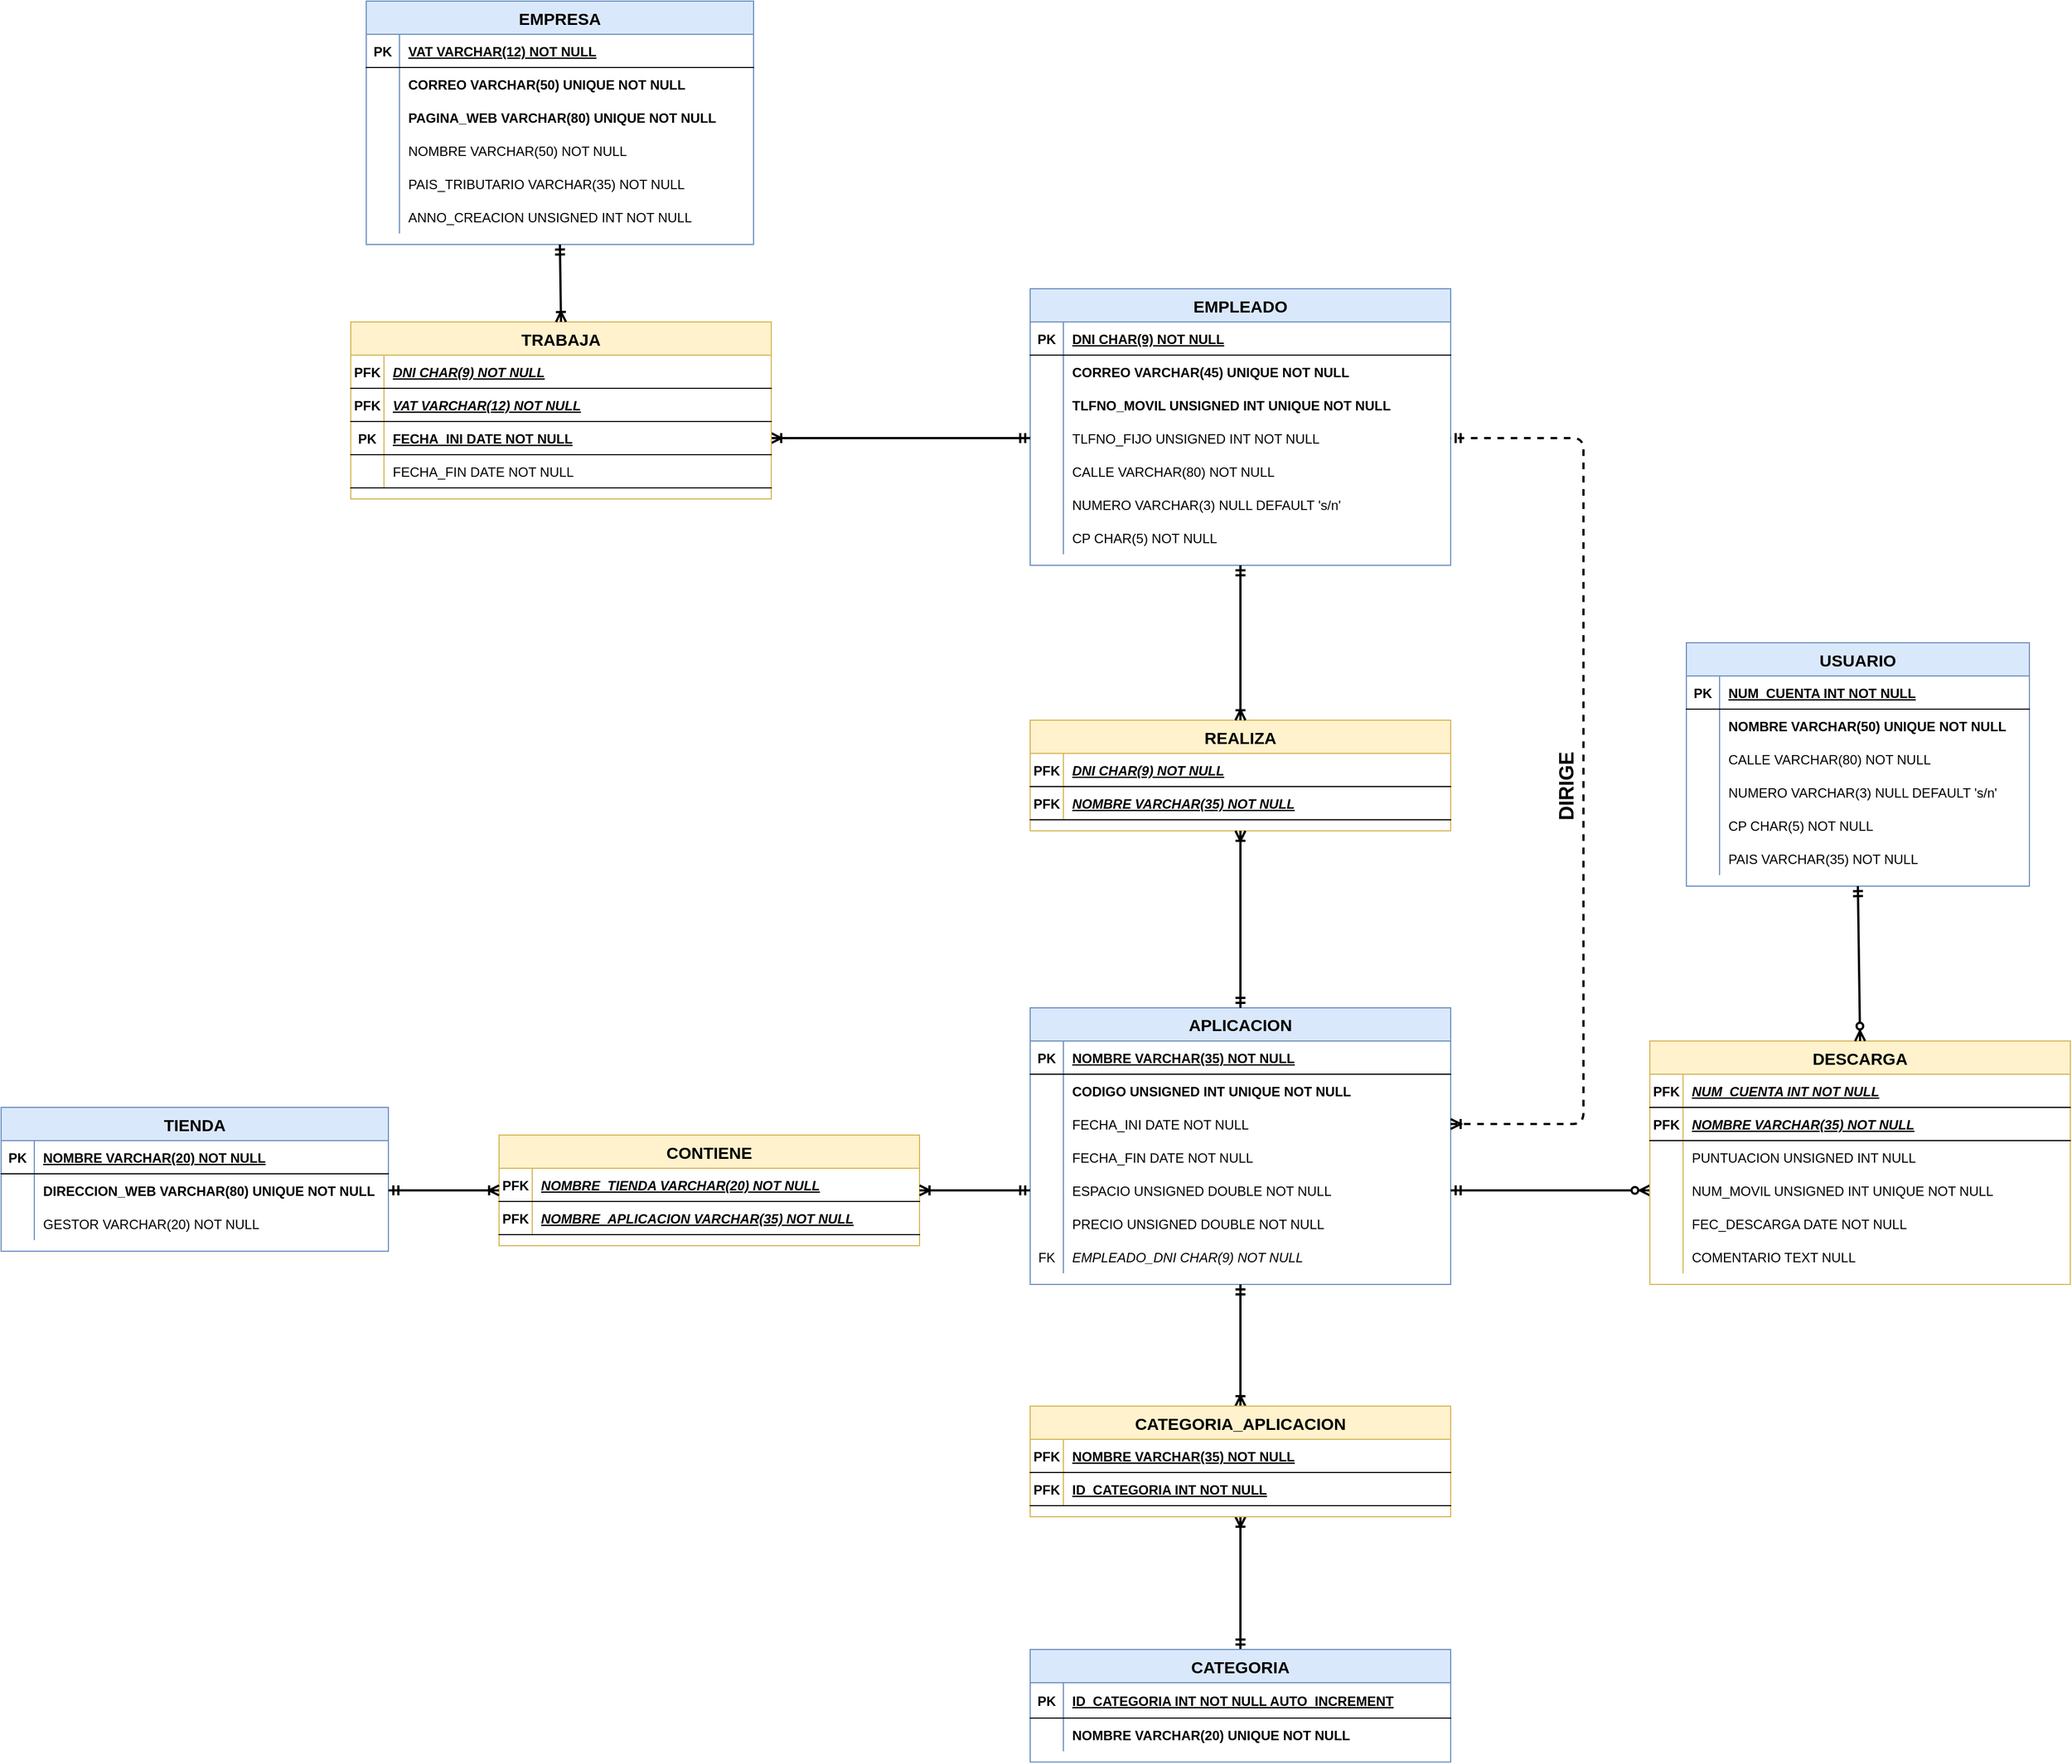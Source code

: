 <mxfile version="13.8.1" type="device"><diagram id="R2lEEEUBdFMjLlhIrx00" name="Page-1"><mxGraphModel dx="3143" dy="1507" grid="0" gridSize="10" guides="0" tooltips="1" connect="1" arrows="1" fold="1" page="0" pageScale="1" pageWidth="850" pageHeight="1100" math="0" shadow="0" extFonts="Permanent Marker^https://fonts.googleapis.com/css?family=Permanent+Marker"><root><mxCell id="0"/><mxCell id="1" parent="0"/><mxCell id="C-vyLk0tnHw3VtMMgP7b-23" value="EMPRESA" style="shape=table;startSize=30;container=1;collapsible=1;childLayout=tableLayout;fixedRows=1;rowLines=0;fontStyle=1;align=center;resizeLast=1;fillColor=#dae8fc;strokeColor=#6c8ebf;fontSize=15;" parent="1" vertex="1"><mxGeometry x="-30" y="120" width="350" height="220" as="geometry"/></mxCell><mxCell id="C-vyLk0tnHw3VtMMgP7b-24" value="" style="shape=partialRectangle;collapsible=0;dropTarget=0;pointerEvents=0;fillColor=none;points=[[0,0.5],[1,0.5]];portConstraint=eastwest;top=0;left=0;right=0;bottom=1;" parent="C-vyLk0tnHw3VtMMgP7b-23" vertex="1"><mxGeometry y="30" width="350" height="30" as="geometry"/></mxCell><mxCell id="C-vyLk0tnHw3VtMMgP7b-25" value="PK" style="shape=partialRectangle;overflow=hidden;connectable=0;fillColor=none;top=0;left=0;bottom=0;right=0;fontStyle=1;" parent="C-vyLk0tnHw3VtMMgP7b-24" vertex="1"><mxGeometry width="30" height="30" as="geometry"/></mxCell><mxCell id="C-vyLk0tnHw3VtMMgP7b-26" value="VAT VARCHAR(12) NOT NULL" style="shape=partialRectangle;overflow=hidden;connectable=0;fillColor=none;top=0;left=0;bottom=0;right=0;align=left;spacingLeft=6;fontStyle=5;" parent="C-vyLk0tnHw3VtMMgP7b-24" vertex="1"><mxGeometry x="30" width="320" height="30" as="geometry"/></mxCell><mxCell id="D6ohH30DfpEZa4gS4uIM-1" style="shape=partialRectangle;collapsible=0;dropTarget=0;pointerEvents=0;fillColor=none;points=[[0,0.5],[1,0.5]];portConstraint=eastwest;top=0;left=0;right=0;bottom=0;" parent="C-vyLk0tnHw3VtMMgP7b-23" vertex="1"><mxGeometry y="60" width="350" height="30" as="geometry"/></mxCell><mxCell id="D6ohH30DfpEZa4gS4uIM-2" style="shape=partialRectangle;overflow=hidden;connectable=0;fillColor=none;top=0;left=0;bottom=0;right=0;" parent="D6ohH30DfpEZa4gS4uIM-1" vertex="1"><mxGeometry width="30" height="30" as="geometry"/></mxCell><mxCell id="D6ohH30DfpEZa4gS4uIM-3" value="CORREO VARCHAR(50) UNIQUE NOT NULL" style="shape=partialRectangle;overflow=hidden;connectable=0;fillColor=none;top=0;left=0;bottom=0;right=0;align=left;spacingLeft=6;fontStyle=1" parent="D6ohH30DfpEZa4gS4uIM-1" vertex="1"><mxGeometry x="30" width="320" height="30" as="geometry"/></mxCell><mxCell id="D6ohH30DfpEZa4gS4uIM-4" style="shape=partialRectangle;collapsible=0;dropTarget=0;pointerEvents=0;fillColor=none;points=[[0,0.5],[1,0.5]];portConstraint=eastwest;top=0;left=0;right=0;bottom=0;" parent="C-vyLk0tnHw3VtMMgP7b-23" vertex="1"><mxGeometry y="90" width="350" height="30" as="geometry"/></mxCell><mxCell id="D6ohH30DfpEZa4gS4uIM-5" style="shape=partialRectangle;overflow=hidden;connectable=0;fillColor=none;top=0;left=0;bottom=0;right=0;" parent="D6ohH30DfpEZa4gS4uIM-4" vertex="1"><mxGeometry width="30" height="30" as="geometry"/></mxCell><mxCell id="D6ohH30DfpEZa4gS4uIM-6" value="PAGINA_WEB VARCHAR(80) UNIQUE NOT NULL" style="shape=partialRectangle;overflow=hidden;connectable=0;fillColor=none;top=0;left=0;bottom=0;right=0;align=left;spacingLeft=6;fontStyle=1" parent="D6ohH30DfpEZa4gS4uIM-4" vertex="1"><mxGeometry x="30" width="320" height="30" as="geometry"/></mxCell><mxCell id="C3jY7ktqREIgLlzPZtqz-2" style="shape=partialRectangle;collapsible=0;dropTarget=0;pointerEvents=0;fillColor=none;points=[[0,0.5],[1,0.5]];portConstraint=eastwest;top=0;left=0;right=0;bottom=0;" vertex="1" parent="C-vyLk0tnHw3VtMMgP7b-23"><mxGeometry y="120" width="350" height="30" as="geometry"/></mxCell><mxCell id="C3jY7ktqREIgLlzPZtqz-3" style="shape=partialRectangle;overflow=hidden;connectable=0;fillColor=none;top=0;left=0;bottom=0;right=0;" vertex="1" parent="C3jY7ktqREIgLlzPZtqz-2"><mxGeometry width="30" height="30" as="geometry"/></mxCell><mxCell id="C3jY7ktqREIgLlzPZtqz-4" value="NOMBRE VARCHAR(50) NOT NULL" style="shape=partialRectangle;overflow=hidden;connectable=0;fillColor=none;top=0;left=0;bottom=0;right=0;align=left;spacingLeft=6;fontStyle=0" vertex="1" parent="C3jY7ktqREIgLlzPZtqz-2"><mxGeometry x="30" width="320" height="30" as="geometry"/></mxCell><mxCell id="D6ohH30DfpEZa4gS4uIM-10" style="shape=partialRectangle;collapsible=0;dropTarget=0;pointerEvents=0;fillColor=none;points=[[0,0.5],[1,0.5]];portConstraint=eastwest;top=0;left=0;right=0;bottom=0;" parent="C-vyLk0tnHw3VtMMgP7b-23" vertex="1"><mxGeometry y="150" width="350" height="30" as="geometry"/></mxCell><mxCell id="D6ohH30DfpEZa4gS4uIM-11" style="shape=partialRectangle;overflow=hidden;connectable=0;fillColor=none;top=0;left=0;bottom=0;right=0;" parent="D6ohH30DfpEZa4gS4uIM-10" vertex="1"><mxGeometry width="30" height="30" as="geometry"/></mxCell><mxCell id="D6ohH30DfpEZa4gS4uIM-12" value="PAIS_TRIBUTARIO VARCHAR(35) NOT NULL" style="shape=partialRectangle;overflow=hidden;connectable=0;fillColor=none;top=0;left=0;bottom=0;right=0;align=left;spacingLeft=6;fontStyle=0" parent="D6ohH30DfpEZa4gS4uIM-10" vertex="1"><mxGeometry x="30" width="320" height="30" as="geometry"/></mxCell><mxCell id="D6ohH30DfpEZa4gS4uIM-13" style="shape=partialRectangle;collapsible=0;dropTarget=0;pointerEvents=0;fillColor=none;points=[[0,0.5],[1,0.5]];portConstraint=eastwest;top=0;left=0;right=0;bottom=0;" parent="C-vyLk0tnHw3VtMMgP7b-23" vertex="1"><mxGeometry y="180" width="350" height="30" as="geometry"/></mxCell><mxCell id="D6ohH30DfpEZa4gS4uIM-14" style="shape=partialRectangle;overflow=hidden;connectable=0;fillColor=none;top=0;left=0;bottom=0;right=0;" parent="D6ohH30DfpEZa4gS4uIM-13" vertex="1"><mxGeometry width="30" height="30" as="geometry"/></mxCell><mxCell id="D6ohH30DfpEZa4gS4uIM-15" value="ANNO_CREACION UNSIGNED INT NOT NULL" style="shape=partialRectangle;overflow=hidden;connectable=0;fillColor=none;top=0;left=0;bottom=0;right=0;align=left;spacingLeft=6;fontStyle=0" parent="D6ohH30DfpEZa4gS4uIM-13" vertex="1"><mxGeometry x="30" width="320" height="30" as="geometry"/></mxCell><mxCell id="D6ohH30DfpEZa4gS4uIM-22" value="EMPLEADO" style="shape=table;startSize=30;container=1;collapsible=1;childLayout=tableLayout;fixedRows=1;rowLines=0;fontStyle=1;align=center;resizeLast=1;fillColor=#dae8fc;strokeColor=#6c8ebf;fontSize=15;" parent="1" vertex="1"><mxGeometry x="570" y="380" width="380" height="250" as="geometry"/></mxCell><mxCell id="D6ohH30DfpEZa4gS4uIM-23" value="" style="shape=partialRectangle;collapsible=0;dropTarget=0;pointerEvents=0;fillColor=none;points=[[0,0.5],[1,0.5]];portConstraint=eastwest;top=0;left=0;right=0;bottom=1;" parent="D6ohH30DfpEZa4gS4uIM-22" vertex="1"><mxGeometry y="30" width="380" height="30" as="geometry"/></mxCell><mxCell id="D6ohH30DfpEZa4gS4uIM-24" value="PK" style="shape=partialRectangle;overflow=hidden;connectable=0;fillColor=none;top=0;left=0;bottom=0;right=0;fontStyle=1;" parent="D6ohH30DfpEZa4gS4uIM-23" vertex="1"><mxGeometry width="30" height="30" as="geometry"/></mxCell><mxCell id="D6ohH30DfpEZa4gS4uIM-25" value="DNI CHAR(9) NOT NULL" style="shape=partialRectangle;overflow=hidden;connectable=0;fillColor=none;top=0;left=0;bottom=0;right=0;align=left;spacingLeft=6;fontStyle=5;" parent="D6ohH30DfpEZa4gS4uIM-23" vertex="1"><mxGeometry x="30" width="350" height="30" as="geometry"/></mxCell><mxCell id="D6ohH30DfpEZa4gS4uIM-29" value="" style="shape=partialRectangle;collapsible=0;dropTarget=0;pointerEvents=0;fillColor=none;points=[[0,0.5],[1,0.5]];portConstraint=eastwest;top=0;left=0;right=0;bottom=0;" parent="D6ohH30DfpEZa4gS4uIM-22" vertex="1"><mxGeometry y="60" width="380" height="30" as="geometry"/></mxCell><mxCell id="D6ohH30DfpEZa4gS4uIM-30" value="" style="shape=partialRectangle;overflow=hidden;connectable=0;fillColor=none;top=0;left=0;bottom=0;right=0;" parent="D6ohH30DfpEZa4gS4uIM-29" vertex="1"><mxGeometry width="30" height="30" as="geometry"/></mxCell><mxCell id="D6ohH30DfpEZa4gS4uIM-31" value="CORREO VARCHAR(45) UNIQUE NOT NULL" style="shape=partialRectangle;overflow=hidden;connectable=0;fillColor=none;top=0;left=0;bottom=0;right=0;align=left;spacingLeft=6;fontStyle=1" parent="D6ohH30DfpEZa4gS4uIM-29" vertex="1"><mxGeometry x="30" width="350" height="30" as="geometry"/></mxCell><mxCell id="D6ohH30DfpEZa4gS4uIM-51" style="shape=partialRectangle;collapsible=0;dropTarget=0;pointerEvents=0;fillColor=none;points=[[0,0.5],[1,0.5]];portConstraint=eastwest;top=0;left=0;right=0;bottom=0;" parent="D6ohH30DfpEZa4gS4uIM-22" vertex="1"><mxGeometry y="90" width="380" height="30" as="geometry"/></mxCell><mxCell id="D6ohH30DfpEZa4gS4uIM-52" style="shape=partialRectangle;overflow=hidden;connectable=0;fillColor=none;top=0;left=0;bottom=0;right=0;" parent="D6ohH30DfpEZa4gS4uIM-51" vertex="1"><mxGeometry width="30" height="30" as="geometry"/></mxCell><mxCell id="D6ohH30DfpEZa4gS4uIM-53" value="TLFNO_MOVIL UNSIGNED INT UNIQUE NOT NULL" style="shape=partialRectangle;overflow=hidden;connectable=0;fillColor=none;top=0;left=0;bottom=0;right=0;align=left;spacingLeft=6;fontStyle=1" parent="D6ohH30DfpEZa4gS4uIM-51" vertex="1"><mxGeometry x="30" width="350" height="30" as="geometry"/></mxCell><mxCell id="D6ohH30DfpEZa4gS4uIM-48" style="shape=partialRectangle;collapsible=0;dropTarget=0;pointerEvents=0;fillColor=none;points=[[0,0.5],[1,0.5]];portConstraint=eastwest;top=0;left=0;right=0;bottom=0;" parent="D6ohH30DfpEZa4gS4uIM-22" vertex="1"><mxGeometry y="120" width="380" height="30" as="geometry"/></mxCell><mxCell id="D6ohH30DfpEZa4gS4uIM-49" style="shape=partialRectangle;overflow=hidden;connectable=0;fillColor=none;top=0;left=0;bottom=0;right=0;" parent="D6ohH30DfpEZa4gS4uIM-48" vertex="1"><mxGeometry width="30" height="30" as="geometry"/></mxCell><mxCell id="D6ohH30DfpEZa4gS4uIM-50" value="TLFNO_FIJO UNSIGNED INT NOT NULL" style="shape=partialRectangle;overflow=hidden;connectable=0;fillColor=none;top=0;left=0;bottom=0;right=0;align=left;spacingLeft=6;fontStyle=0" parent="D6ohH30DfpEZa4gS4uIM-48" vertex="1"><mxGeometry x="30" width="350" height="30" as="geometry"/></mxCell><mxCell id="D6ohH30DfpEZa4gS4uIM-26" value="" style="shape=partialRectangle;collapsible=0;dropTarget=0;pointerEvents=0;fillColor=none;points=[[0,0.5],[1,0.5]];portConstraint=eastwest;top=0;left=0;right=0;bottom=0;" parent="D6ohH30DfpEZa4gS4uIM-22" vertex="1"><mxGeometry y="150" width="380" height="30" as="geometry"/></mxCell><mxCell id="D6ohH30DfpEZa4gS4uIM-27" value="" style="shape=partialRectangle;overflow=hidden;connectable=0;fillColor=none;top=0;left=0;bottom=0;right=0;" parent="D6ohH30DfpEZa4gS4uIM-26" vertex="1"><mxGeometry width="30" height="30" as="geometry"/></mxCell><mxCell id="D6ohH30DfpEZa4gS4uIM-28" value="CALLE VARCHAR(80) NOT NULL" style="shape=partialRectangle;overflow=hidden;connectable=0;fillColor=none;top=0;left=0;bottom=0;right=0;align=left;spacingLeft=6;" parent="D6ohH30DfpEZa4gS4uIM-26" vertex="1"><mxGeometry x="30" width="350" height="30" as="geometry"/></mxCell><mxCell id="D6ohH30DfpEZa4gS4uIM-54" style="shape=partialRectangle;collapsible=0;dropTarget=0;pointerEvents=0;fillColor=none;points=[[0,0.5],[1,0.5]];portConstraint=eastwest;top=0;left=0;right=0;bottom=0;" parent="D6ohH30DfpEZa4gS4uIM-22" vertex="1"><mxGeometry y="180" width="380" height="30" as="geometry"/></mxCell><mxCell id="D6ohH30DfpEZa4gS4uIM-55" style="shape=partialRectangle;overflow=hidden;connectable=0;fillColor=none;top=0;left=0;bottom=0;right=0;" parent="D6ohH30DfpEZa4gS4uIM-54" vertex="1"><mxGeometry width="30" height="30" as="geometry"/></mxCell><mxCell id="D6ohH30DfpEZa4gS4uIM-56" value="NUMERO VARCHAR(3) NULL DEFAULT 's/n'" style="shape=partialRectangle;overflow=hidden;connectable=0;fillColor=none;top=0;left=0;bottom=0;right=0;align=left;spacingLeft=6;" parent="D6ohH30DfpEZa4gS4uIM-54" vertex="1"><mxGeometry x="30" width="350" height="30" as="geometry"/></mxCell><mxCell id="D6ohH30DfpEZa4gS4uIM-57" style="shape=partialRectangle;collapsible=0;dropTarget=0;pointerEvents=0;fillColor=none;points=[[0,0.5],[1,0.5]];portConstraint=eastwest;top=0;left=0;right=0;bottom=0;" parent="D6ohH30DfpEZa4gS4uIM-22" vertex="1"><mxGeometry y="210" width="380" height="30" as="geometry"/></mxCell><mxCell id="D6ohH30DfpEZa4gS4uIM-58" style="shape=partialRectangle;overflow=hidden;connectable=0;fillColor=none;top=0;left=0;bottom=0;right=0;" parent="D6ohH30DfpEZa4gS4uIM-57" vertex="1"><mxGeometry width="30" height="30" as="geometry"/></mxCell><mxCell id="D6ohH30DfpEZa4gS4uIM-59" value="CP CHAR(5) NOT NULL" style="shape=partialRectangle;overflow=hidden;connectable=0;fillColor=none;top=0;left=0;bottom=0;right=0;align=left;spacingLeft=6;" parent="D6ohH30DfpEZa4gS4uIM-57" vertex="1"><mxGeometry x="30" width="350" height="30" as="geometry"/></mxCell><mxCell id="D6ohH30DfpEZa4gS4uIM-160" value="REALIZA" style="shape=table;startSize=30;container=1;collapsible=1;childLayout=tableLayout;fixedRows=1;rowLines=0;fontStyle=1;align=center;resizeLast=1;fillColor=#fff2cc;strokeColor=#d6b656;fontSize=15;" parent="1" vertex="1"><mxGeometry x="570" y="770" width="380" height="100" as="geometry"/></mxCell><mxCell id="D6ohH30DfpEZa4gS4uIM-161" value="" style="shape=partialRectangle;collapsible=0;dropTarget=0;pointerEvents=0;fillColor=none;points=[[0,0.5],[1,0.5]];portConstraint=eastwest;top=0;left=0;right=0;bottom=1;" parent="D6ohH30DfpEZa4gS4uIM-160" vertex="1"><mxGeometry y="30" width="380" height="30" as="geometry"/></mxCell><mxCell id="D6ohH30DfpEZa4gS4uIM-162" value="PFK" style="shape=partialRectangle;overflow=hidden;connectable=0;fillColor=none;top=0;left=0;bottom=0;right=0;fontStyle=1;" parent="D6ohH30DfpEZa4gS4uIM-161" vertex="1"><mxGeometry width="30" height="30" as="geometry"/></mxCell><mxCell id="D6ohH30DfpEZa4gS4uIM-163" value="DNI CHAR(9) NOT NULL" style="shape=partialRectangle;overflow=hidden;connectable=0;fillColor=none;top=0;left=0;bottom=0;right=0;align=left;spacingLeft=6;fontStyle=7;" parent="D6ohH30DfpEZa4gS4uIM-161" vertex="1"><mxGeometry x="30" width="350" height="30" as="geometry"/></mxCell><mxCell id="D6ohH30DfpEZa4gS4uIM-164" style="shape=partialRectangle;collapsible=0;dropTarget=0;pointerEvents=0;fillColor=none;points=[[0,0.5],[1,0.5]];portConstraint=eastwest;top=0;left=0;right=0;bottom=1;" parent="D6ohH30DfpEZa4gS4uIM-160" vertex="1"><mxGeometry y="60" width="380" height="30" as="geometry"/></mxCell><mxCell id="D6ohH30DfpEZa4gS4uIM-165" value="PFK" style="shape=partialRectangle;overflow=hidden;connectable=0;fillColor=none;top=0;left=0;bottom=0;right=0;fontStyle=1;" parent="D6ohH30DfpEZa4gS4uIM-164" vertex="1"><mxGeometry width="30" height="30" as="geometry"/></mxCell><mxCell id="D6ohH30DfpEZa4gS4uIM-166" value="NOMBRE VARCHAR(35) NOT NULL" style="shape=partialRectangle;overflow=hidden;connectable=0;fillColor=none;top=0;left=0;bottom=0;right=0;align=left;spacingLeft=6;fontStyle=7;" parent="D6ohH30DfpEZa4gS4uIM-164" vertex="1"><mxGeometry x="30" width="350" height="30" as="geometry"/></mxCell><mxCell id="D6ohH30DfpEZa4gS4uIM-86" value="APLICACION&#xA;" style="shape=table;startSize=30;container=1;collapsible=1;childLayout=tableLayout;fixedRows=1;rowLines=0;fontStyle=1;align=center;resizeLast=1;fillColor=#dae8fc;strokeColor=#6c8ebf;fontSize=15;verticalAlign=top;" parent="1" vertex="1"><mxGeometry x="570" y="1030" width="380" height="250" as="geometry"/></mxCell><mxCell id="D6ohH30DfpEZa4gS4uIM-87" value="" style="shape=partialRectangle;collapsible=0;dropTarget=0;pointerEvents=0;fillColor=none;points=[[0,0.5],[1,0.5]];portConstraint=eastwest;top=0;left=0;right=0;bottom=1;" parent="D6ohH30DfpEZa4gS4uIM-86" vertex="1"><mxGeometry y="30" width="380" height="30" as="geometry"/></mxCell><mxCell id="D6ohH30DfpEZa4gS4uIM-88" value="PK" style="shape=partialRectangle;overflow=hidden;connectable=0;fillColor=none;top=0;left=0;bottom=0;right=0;fontStyle=1;" parent="D6ohH30DfpEZa4gS4uIM-87" vertex="1"><mxGeometry width="30" height="30" as="geometry"/></mxCell><mxCell id="D6ohH30DfpEZa4gS4uIM-89" value="NOMBRE VARCHAR(35) NOT NULL" style="shape=partialRectangle;overflow=hidden;connectable=0;fillColor=none;top=0;left=0;bottom=0;right=0;align=left;spacingLeft=6;fontStyle=5;" parent="D6ohH30DfpEZa4gS4uIM-87" vertex="1"><mxGeometry x="30" width="350" height="30" as="geometry"/></mxCell><mxCell id="D6ohH30DfpEZa4gS4uIM-90" value="" style="shape=partialRectangle;collapsible=0;dropTarget=0;pointerEvents=0;fillColor=none;points=[[0,0.5],[1,0.5]];portConstraint=eastwest;top=0;left=0;right=0;bottom=0;" parent="D6ohH30DfpEZa4gS4uIM-86" vertex="1"><mxGeometry y="60" width="380" height="30" as="geometry"/></mxCell><mxCell id="D6ohH30DfpEZa4gS4uIM-91" value="" style="shape=partialRectangle;overflow=hidden;connectable=0;fillColor=none;top=0;left=0;bottom=0;right=0;" parent="D6ohH30DfpEZa4gS4uIM-90" vertex="1"><mxGeometry width="30" height="30" as="geometry"/></mxCell><mxCell id="D6ohH30DfpEZa4gS4uIM-92" value="CODIGO UNSIGNED INT UNIQUE NOT NULL" style="shape=partialRectangle;overflow=hidden;connectable=0;fillColor=none;top=0;left=0;bottom=0;right=0;align=left;spacingLeft=6;fontStyle=1" parent="D6ohH30DfpEZa4gS4uIM-90" vertex="1"><mxGeometry x="30" width="350" height="30" as="geometry"/></mxCell><mxCell id="D6ohH30DfpEZa4gS4uIM-96" style="shape=partialRectangle;collapsible=0;dropTarget=0;pointerEvents=0;fillColor=none;points=[[0,0.5],[1,0.5]];portConstraint=eastwest;top=0;left=0;right=0;bottom=0;" parent="D6ohH30DfpEZa4gS4uIM-86" vertex="1"><mxGeometry y="90" width="380" height="30" as="geometry"/></mxCell><mxCell id="D6ohH30DfpEZa4gS4uIM-97" style="shape=partialRectangle;overflow=hidden;connectable=0;fillColor=none;top=0;left=0;bottom=0;right=0;" parent="D6ohH30DfpEZa4gS4uIM-96" vertex="1"><mxGeometry width="30" height="30" as="geometry"/></mxCell><mxCell id="D6ohH30DfpEZa4gS4uIM-98" value="FECHA_INI DATE NOT NULL" style="shape=partialRectangle;overflow=hidden;connectable=0;fillColor=none;top=0;left=0;bottom=0;right=0;align=left;spacingLeft=6;fontStyle=0" parent="D6ohH30DfpEZa4gS4uIM-96" vertex="1"><mxGeometry x="30" width="350" height="30" as="geometry"/></mxCell><mxCell id="D6ohH30DfpEZa4gS4uIM-99" value="" style="shape=partialRectangle;collapsible=0;dropTarget=0;pointerEvents=0;fillColor=none;points=[[0,0.5],[1,0.5]];portConstraint=eastwest;top=0;left=0;right=0;bottom=0;" parent="D6ohH30DfpEZa4gS4uIM-86" vertex="1"><mxGeometry y="120" width="380" height="30" as="geometry"/></mxCell><mxCell id="D6ohH30DfpEZa4gS4uIM-100" value="" style="shape=partialRectangle;overflow=hidden;connectable=0;fillColor=none;top=0;left=0;bottom=0;right=0;" parent="D6ohH30DfpEZa4gS4uIM-99" vertex="1"><mxGeometry width="30" height="30" as="geometry"/></mxCell><mxCell id="D6ohH30DfpEZa4gS4uIM-101" value="FECHA_FIN DATE NOT NULL" style="shape=partialRectangle;overflow=hidden;connectable=0;fillColor=none;top=0;left=0;bottom=0;right=0;align=left;spacingLeft=6;" parent="D6ohH30DfpEZa4gS4uIM-99" vertex="1"><mxGeometry x="30" width="350" height="30" as="geometry"/></mxCell><mxCell id="D6ohH30DfpEZa4gS4uIM-102" style="shape=partialRectangle;collapsible=0;dropTarget=0;pointerEvents=0;fillColor=none;points=[[0,0.5],[1,0.5]];portConstraint=eastwest;top=0;left=0;right=0;bottom=0;" parent="D6ohH30DfpEZa4gS4uIM-86" vertex="1"><mxGeometry y="150" width="380" height="30" as="geometry"/></mxCell><mxCell id="D6ohH30DfpEZa4gS4uIM-103" style="shape=partialRectangle;overflow=hidden;connectable=0;fillColor=none;top=0;left=0;bottom=0;right=0;" parent="D6ohH30DfpEZa4gS4uIM-102" vertex="1"><mxGeometry width="30" height="30" as="geometry"/></mxCell><mxCell id="D6ohH30DfpEZa4gS4uIM-104" value="ESPACIO UNSIGNED DOUBLE NOT NULL" style="shape=partialRectangle;overflow=hidden;connectable=0;fillColor=none;top=0;left=0;bottom=0;right=0;align=left;spacingLeft=6;" parent="D6ohH30DfpEZa4gS4uIM-102" vertex="1"><mxGeometry x="30" width="350" height="30" as="geometry"/></mxCell><mxCell id="D6ohH30DfpEZa4gS4uIM-105" style="shape=partialRectangle;collapsible=0;dropTarget=0;pointerEvents=0;fillColor=none;points=[[0,0.5],[1,0.5]];portConstraint=eastwest;top=0;left=0;right=0;bottom=0;" parent="D6ohH30DfpEZa4gS4uIM-86" vertex="1"><mxGeometry y="180" width="380" height="30" as="geometry"/></mxCell><mxCell id="D6ohH30DfpEZa4gS4uIM-106" style="shape=partialRectangle;overflow=hidden;connectable=0;fillColor=none;top=0;left=0;bottom=0;right=0;" parent="D6ohH30DfpEZa4gS4uIM-105" vertex="1"><mxGeometry width="30" height="30" as="geometry"/></mxCell><mxCell id="D6ohH30DfpEZa4gS4uIM-107" value="PRECIO UNSIGNED DOUBLE NOT NULL" style="shape=partialRectangle;overflow=hidden;connectable=0;fillColor=none;top=0;left=0;bottom=0;right=0;align=left;spacingLeft=6;" parent="D6ohH30DfpEZa4gS4uIM-105" vertex="1"><mxGeometry x="30" width="350" height="30" as="geometry"/></mxCell><mxCell id="D6ohH30DfpEZa4gS4uIM-173" style="shape=partialRectangle;collapsible=0;dropTarget=0;pointerEvents=0;fillColor=none;points=[[0,0.5],[1,0.5]];portConstraint=eastwest;top=0;left=0;right=0;bottom=0;" parent="D6ohH30DfpEZa4gS4uIM-86" vertex="1"><mxGeometry y="210" width="380" height="30" as="geometry"/></mxCell><mxCell id="D6ohH30DfpEZa4gS4uIM-174" value="FK" style="shape=partialRectangle;overflow=hidden;connectable=0;fillColor=none;top=0;left=0;bottom=0;right=0;" parent="D6ohH30DfpEZa4gS4uIM-173" vertex="1"><mxGeometry width="30" height="30" as="geometry"/></mxCell><mxCell id="D6ohH30DfpEZa4gS4uIM-175" value="EMPLEADO_DNI CHAR(9) NOT NULL" style="shape=partialRectangle;overflow=hidden;connectable=0;fillColor=none;top=0;left=0;bottom=0;right=0;align=left;spacingLeft=6;fontStyle=2" parent="D6ohH30DfpEZa4gS4uIM-173" vertex="1"><mxGeometry x="30" width="350" height="30" as="geometry"/></mxCell><mxCell id="D6ohH30DfpEZa4gS4uIM-67" value="TIENDA" style="shape=table;startSize=30;container=1;collapsible=1;childLayout=tableLayout;fixedRows=1;rowLines=0;fontStyle=1;align=center;resizeLast=1;fillColor=#dae8fc;strokeColor=#6c8ebf;fontSize=15;" parent="1" vertex="1"><mxGeometry x="-360" y="1120" width="350" height="130" as="geometry"/></mxCell><mxCell id="D6ohH30DfpEZa4gS4uIM-68" value="" style="shape=partialRectangle;collapsible=0;dropTarget=0;pointerEvents=0;fillColor=none;points=[[0,0.5],[1,0.5]];portConstraint=eastwest;top=0;left=0;right=0;bottom=1;" parent="D6ohH30DfpEZa4gS4uIM-67" vertex="1"><mxGeometry y="30" width="350" height="30" as="geometry"/></mxCell><mxCell id="D6ohH30DfpEZa4gS4uIM-69" value="PK" style="shape=partialRectangle;overflow=hidden;connectable=0;fillColor=none;top=0;left=0;bottom=0;right=0;fontStyle=1;" parent="D6ohH30DfpEZa4gS4uIM-68" vertex="1"><mxGeometry width="30" height="30" as="geometry"/></mxCell><mxCell id="D6ohH30DfpEZa4gS4uIM-70" value="NOMBRE VARCHAR(20) NOT NULL" style="shape=partialRectangle;overflow=hidden;connectable=0;fillColor=none;top=0;left=0;bottom=0;right=0;align=left;spacingLeft=6;fontStyle=5;" parent="D6ohH30DfpEZa4gS4uIM-68" vertex="1"><mxGeometry x="30" width="320" height="30" as="geometry"/></mxCell><mxCell id="D6ohH30DfpEZa4gS4uIM-71" value="" style="shape=partialRectangle;collapsible=0;dropTarget=0;pointerEvents=0;fillColor=none;points=[[0,0.5],[1,0.5]];portConstraint=eastwest;top=0;left=0;right=0;bottom=0;" parent="D6ohH30DfpEZa4gS4uIM-67" vertex="1"><mxGeometry y="60" width="350" height="30" as="geometry"/></mxCell><mxCell id="D6ohH30DfpEZa4gS4uIM-72" value="" style="shape=partialRectangle;overflow=hidden;connectable=0;fillColor=none;top=0;left=0;bottom=0;right=0;" parent="D6ohH30DfpEZa4gS4uIM-71" vertex="1"><mxGeometry width="30" height="30" as="geometry"/></mxCell><mxCell id="D6ohH30DfpEZa4gS4uIM-73" value="DIRECCION_WEB VARCHAR(80) UNIQUE NOT NULL" style="shape=partialRectangle;overflow=hidden;connectable=0;fillColor=none;top=0;left=0;bottom=0;right=0;align=left;spacingLeft=6;fontStyle=1" parent="D6ohH30DfpEZa4gS4uIM-71" vertex="1"><mxGeometry x="30" width="320" height="30" as="geometry"/></mxCell><mxCell id="D6ohH30DfpEZa4gS4uIM-80" style="shape=partialRectangle;collapsible=0;dropTarget=0;pointerEvents=0;fillColor=none;points=[[0,0.5],[1,0.5]];portConstraint=eastwest;top=0;left=0;right=0;bottom=0;" parent="D6ohH30DfpEZa4gS4uIM-67" vertex="1"><mxGeometry y="90" width="350" height="30" as="geometry"/></mxCell><mxCell id="D6ohH30DfpEZa4gS4uIM-81" style="shape=partialRectangle;overflow=hidden;connectable=0;fillColor=none;top=0;left=0;bottom=0;right=0;" parent="D6ohH30DfpEZa4gS4uIM-80" vertex="1"><mxGeometry width="30" height="30" as="geometry"/></mxCell><mxCell id="D6ohH30DfpEZa4gS4uIM-82" value="GESTOR VARCHAR(20) NOT NULL" style="shape=partialRectangle;overflow=hidden;connectable=0;fillColor=none;top=0;left=0;bottom=0;right=0;align=left;spacingLeft=6;fontStyle=0" parent="D6ohH30DfpEZa4gS4uIM-80" vertex="1"><mxGeometry x="30" width="320" height="30" as="geometry"/></mxCell><mxCell id="D6ohH30DfpEZa4gS4uIM-211" value="CONTIENE" style="shape=table;startSize=30;container=1;collapsible=1;childLayout=tableLayout;fixedRows=1;rowLines=0;fontStyle=1;align=center;resizeLast=1;fillColor=#fff2cc;strokeColor=#d6b656;fontSize=15;" parent="1" vertex="1"><mxGeometry x="90" y="1145" width="380" height="100" as="geometry"/></mxCell><mxCell id="D6ohH30DfpEZa4gS4uIM-212" value="" style="shape=partialRectangle;collapsible=0;dropTarget=0;pointerEvents=0;fillColor=none;points=[[0,0.5],[1,0.5]];portConstraint=eastwest;top=0;left=0;right=0;bottom=1;" parent="D6ohH30DfpEZa4gS4uIM-211" vertex="1"><mxGeometry y="30" width="380" height="30" as="geometry"/></mxCell><mxCell id="D6ohH30DfpEZa4gS4uIM-213" value="PFK" style="shape=partialRectangle;overflow=hidden;connectable=0;fillColor=none;top=0;left=0;bottom=0;right=0;fontStyle=1;" parent="D6ohH30DfpEZa4gS4uIM-212" vertex="1"><mxGeometry width="30" height="30" as="geometry"/></mxCell><mxCell id="D6ohH30DfpEZa4gS4uIM-214" value="NOMBRE_TIENDA VARCHAR(20) NOT NULL" style="shape=partialRectangle;overflow=hidden;connectable=0;fillColor=none;top=0;left=0;bottom=0;right=0;align=left;spacingLeft=6;fontStyle=7;" parent="D6ohH30DfpEZa4gS4uIM-212" vertex="1"><mxGeometry x="30" width="350" height="30" as="geometry"/></mxCell><mxCell id="D6ohH30DfpEZa4gS4uIM-215" style="shape=partialRectangle;collapsible=0;dropTarget=0;pointerEvents=0;fillColor=none;points=[[0,0.5],[1,0.5]];portConstraint=eastwest;top=0;left=0;right=0;bottom=1;" parent="D6ohH30DfpEZa4gS4uIM-211" vertex="1"><mxGeometry y="60" width="380" height="30" as="geometry"/></mxCell><mxCell id="D6ohH30DfpEZa4gS4uIM-216" value="PFK" style="shape=partialRectangle;overflow=hidden;connectable=0;fillColor=none;top=0;left=0;bottom=0;right=0;fontStyle=1;" parent="D6ohH30DfpEZa4gS4uIM-215" vertex="1"><mxGeometry width="30" height="30" as="geometry"/></mxCell><mxCell id="D6ohH30DfpEZa4gS4uIM-217" value="NOMBRE_APLICACION VARCHAR(35) NOT NULL" style="shape=partialRectangle;overflow=hidden;connectable=0;fillColor=none;top=0;left=0;bottom=0;right=0;align=left;spacingLeft=6;fontStyle=7;" parent="D6ohH30DfpEZa4gS4uIM-215" vertex="1"><mxGeometry x="30" width="350" height="30" as="geometry"/></mxCell><mxCell id="D6ohH30DfpEZa4gS4uIM-220" value="" style="edgeStyle=entityRelationEdgeStyle;fontSize=12;html=1;endArrow=ERoneToMany;startArrow=ERmandOne;entryX=1;entryY=0.5;entryDx=0;entryDy=0;exitX=0;exitY=0.5;exitDx=0;exitDy=0;endFill=0;strokeWidth=2;" parent="1" source="D6ohH30DfpEZa4gS4uIM-48" target="D6ohH30DfpEZa4gS4uIM-153" edge="1"><mxGeometry width="100" height="100" relative="1" as="geometry"><mxPoint x="250" y="820" as="sourcePoint"/><mxPoint x="350" y="720" as="targetPoint"/></mxGeometry></mxCell><mxCell id="D6ohH30DfpEZa4gS4uIM-222" value="" style="endArrow=ERmandOne;html=1;strokeColor=#000000;entryX=0.5;entryY=1;entryDx=0;entryDy=0;exitX=0.5;exitY=0;exitDx=0;exitDy=0;startArrow=ERoneToMany;startFill=0;endFill=0;strokeWidth=2;" parent="1" source="D6ohH30DfpEZa4gS4uIM-160" target="D6ohH30DfpEZa4gS4uIM-22" edge="1"><mxGeometry width="50" height="50" relative="1" as="geometry"><mxPoint x="680" y="760" as="sourcePoint"/><mxPoint x="730" y="710" as="targetPoint"/></mxGeometry></mxCell><mxCell id="D6ohH30DfpEZa4gS4uIM-223" value="" style="endArrow=ERoneToMany;html=1;strokeColor=#000000;entryX=0.5;entryY=1;entryDx=0;entryDy=0;exitX=0.5;exitY=0;exitDx=0;exitDy=0;startArrow=ERmandOne;startFill=0;endFill=0;strokeWidth=2;" parent="1" source="D6ohH30DfpEZa4gS4uIM-86" target="D6ohH30DfpEZa4gS4uIM-160" edge="1"><mxGeometry width="50" height="50" relative="1" as="geometry"><mxPoint x="760" y="770" as="sourcePoint"/><mxPoint x="760" y="630" as="targetPoint"/></mxGeometry></mxCell><mxCell id="D6ohH30DfpEZa4gS4uIM-224" value="" style="endArrow=ERmandOne;html=1;strokeColor=#000000;entryX=0;entryY=0.5;entryDx=0;entryDy=0;exitX=1;exitY=0.5;exitDx=0;exitDy=0;startArrow=ERoneToMany;startFill=0;endFill=0;strokeWidth=2;" parent="1" source="D6ohH30DfpEZa4gS4uIM-211" target="D6ohH30DfpEZa4gS4uIM-102" edge="1"><mxGeometry width="50" height="50" relative="1" as="geometry"><mxPoint x="760" y="1030" as="sourcePoint"/><mxPoint x="760" y="870" as="targetPoint"/></mxGeometry></mxCell><mxCell id="D6ohH30DfpEZa4gS4uIM-225" value="" style="endArrow=ERoneToMany;html=1;strokeColor=#000000;entryX=0;entryY=0.5;entryDx=0;entryDy=0;exitX=1;exitY=0.5;exitDx=0;exitDy=0;startArrow=ERmandOne;startFill=0;endFill=0;strokeWidth=2;" parent="1" source="D6ohH30DfpEZa4gS4uIM-71" target="D6ohH30DfpEZa4gS4uIM-211" edge="1"><mxGeometry width="50" height="50" relative="1" as="geometry"><mxPoint x="470" y="1195" as="sourcePoint"/><mxPoint x="570" y="1195" as="targetPoint"/></mxGeometry></mxCell><mxCell id="D6ohH30DfpEZa4gS4uIM-226" value="" style="endArrow=ERmandOne;html=1;strokeColor=#000000;exitX=0.5;exitY=0;exitDx=0;exitDy=0;startArrow=ERoneToMany;startFill=0;endFill=0;strokeWidth=2;" parent="1" source="D6ohH30DfpEZa4gS4uIM-176" edge="1"><mxGeometry width="50" height="50" relative="1" as="geometry"><mxPoint x="760" y="1030" as="sourcePoint"/><mxPoint x="760" y="1280" as="targetPoint"/></mxGeometry></mxCell><mxCell id="D6ohH30DfpEZa4gS4uIM-227" value="" style="endArrow=ERoneToMany;html=1;strokeColor=#000000;exitX=0.5;exitY=0;exitDx=0;exitDy=0;startArrow=ERmandOne;startFill=0;endFill=0;entryX=0.5;entryY=1;entryDx=0;entryDy=0;strokeWidth=2;" parent="1" source="D6ohH30DfpEZa4gS4uIM-108" target="D6ohH30DfpEZa4gS4uIM-176" edge="1"><mxGeometry width="50" height="50" relative="1" as="geometry"><mxPoint x="760" y="1390" as="sourcePoint"/><mxPoint x="760" y="1220" as="targetPoint"/></mxGeometry></mxCell><mxCell id="D6ohH30DfpEZa4gS4uIM-128" value="TRABAJA" style="shape=table;startSize=30;container=1;collapsible=1;childLayout=tableLayout;fixedRows=1;rowLines=0;fontStyle=1;align=center;resizeLast=1;fillColor=#fff2cc;strokeColor=#d6b656;fontSize=15;" parent="1" vertex="1"><mxGeometry x="-44" y="410" width="380" height="160" as="geometry"/></mxCell><mxCell id="D6ohH30DfpEZa4gS4uIM-129" value="" style="shape=partialRectangle;collapsible=0;dropTarget=0;pointerEvents=0;fillColor=none;points=[[0,0.5],[1,0.5]];portConstraint=eastwest;top=0;left=0;right=0;bottom=1;" parent="D6ohH30DfpEZa4gS4uIM-128" vertex="1"><mxGeometry y="30" width="380" height="30" as="geometry"/></mxCell><mxCell id="D6ohH30DfpEZa4gS4uIM-130" value="PFK" style="shape=partialRectangle;overflow=hidden;connectable=0;fillColor=none;top=0;left=0;bottom=0;right=0;fontStyle=1;" parent="D6ohH30DfpEZa4gS4uIM-129" vertex="1"><mxGeometry width="30" height="30" as="geometry"/></mxCell><mxCell id="D6ohH30DfpEZa4gS4uIM-131" value="DNI CHAR(9) NOT NULL" style="shape=partialRectangle;overflow=hidden;connectable=0;fillColor=none;top=0;left=0;bottom=0;right=0;align=left;spacingLeft=6;fontStyle=7;" parent="D6ohH30DfpEZa4gS4uIM-129" vertex="1"><mxGeometry x="30" width="350" height="30" as="geometry"/></mxCell><mxCell id="D6ohH30DfpEZa4gS4uIM-156" style="shape=partialRectangle;collapsible=0;dropTarget=0;pointerEvents=0;fillColor=none;points=[[0,0.5],[1,0.5]];portConstraint=eastwest;top=0;left=0;right=0;bottom=1;" parent="D6ohH30DfpEZa4gS4uIM-128" vertex="1"><mxGeometry y="60" width="380" height="30" as="geometry"/></mxCell><mxCell id="D6ohH30DfpEZa4gS4uIM-157" value="PFK" style="shape=partialRectangle;overflow=hidden;connectable=0;fillColor=none;top=0;left=0;bottom=0;right=0;fontStyle=1;" parent="D6ohH30DfpEZa4gS4uIM-156" vertex="1"><mxGeometry width="30" height="30" as="geometry"/></mxCell><mxCell id="D6ohH30DfpEZa4gS4uIM-158" value="VAT VARCHAR(12) NOT NULL" style="shape=partialRectangle;overflow=hidden;connectable=0;fillColor=none;top=0;left=0;bottom=0;right=0;align=left;spacingLeft=6;fontStyle=7;" parent="D6ohH30DfpEZa4gS4uIM-156" vertex="1"><mxGeometry x="30" width="350" height="30" as="geometry"/></mxCell><mxCell id="D6ohH30DfpEZa4gS4uIM-153" style="shape=partialRectangle;collapsible=0;dropTarget=0;pointerEvents=0;fillColor=none;points=[[0,0.5],[1,0.5]];portConstraint=eastwest;top=0;left=0;right=0;bottom=1;" parent="D6ohH30DfpEZa4gS4uIM-128" vertex="1"><mxGeometry y="90" width="380" height="30" as="geometry"/></mxCell><mxCell id="D6ohH30DfpEZa4gS4uIM-154" value="PK" style="shape=partialRectangle;overflow=hidden;connectable=0;fillColor=none;top=0;left=0;bottom=0;right=0;fontStyle=1;" parent="D6ohH30DfpEZa4gS4uIM-153" vertex="1"><mxGeometry width="30" height="30" as="geometry"/></mxCell><mxCell id="D6ohH30DfpEZa4gS4uIM-155" value="FECHA_INI DATE NOT NULL" style="shape=partialRectangle;overflow=hidden;connectable=0;fillColor=none;top=0;left=0;bottom=0;right=0;align=left;spacingLeft=6;fontStyle=5;" parent="D6ohH30DfpEZa4gS4uIM-153" vertex="1"><mxGeometry x="30" width="350" height="30" as="geometry"/></mxCell><mxCell id="D6ohH30DfpEZa4gS4uIM-150" style="shape=partialRectangle;collapsible=0;dropTarget=0;pointerEvents=0;fillColor=none;points=[[0,0.5],[1,0.5]];portConstraint=eastwest;top=0;left=0;right=0;bottom=1;" parent="D6ohH30DfpEZa4gS4uIM-128" vertex="1"><mxGeometry y="120" width="380" height="30" as="geometry"/></mxCell><mxCell id="D6ohH30DfpEZa4gS4uIM-151" value="" style="shape=partialRectangle;overflow=hidden;connectable=0;fillColor=none;top=0;left=0;bottom=0;right=0;fontStyle=1;" parent="D6ohH30DfpEZa4gS4uIM-150" vertex="1"><mxGeometry width="30" height="30" as="geometry"/></mxCell><mxCell id="D6ohH30DfpEZa4gS4uIM-152" value="FECHA_FIN DATE NOT NULL" style="shape=partialRectangle;overflow=hidden;connectable=0;fillColor=none;top=0;left=0;bottom=0;right=0;align=left;spacingLeft=6;fontStyle=0;" parent="D6ohH30DfpEZa4gS4uIM-150" vertex="1"><mxGeometry x="30" width="350" height="30" as="geometry"/></mxCell><mxCell id="D6ohH30DfpEZa4gS4uIM-229" value="" style="endArrow=ERmandOne;html=1;strokeColor=#000000;entryX=0.5;entryY=1;entryDx=0;entryDy=0;exitX=0.5;exitY=0;exitDx=0;exitDy=0;startArrow=ERoneToMany;startFill=0;endFill=0;strokeWidth=2;" parent="1" source="D6ohH30DfpEZa4gS4uIM-128" target="C-vyLk0tnHw3VtMMgP7b-23" edge="1"><mxGeometry width="50" height="50" relative="1" as="geometry"><mxPoint x="760" y="770.0" as="sourcePoint"/><mxPoint x="760" y="630" as="targetPoint"/></mxGeometry></mxCell><mxCell id="D6ohH30DfpEZa4gS4uIM-230" value="" style="endArrow=ERzeroToMany;html=1;strokeColor=#000000;entryX=0;entryY=0.5;entryDx=0;entryDy=0;exitX=1;exitY=0.5;exitDx=0;exitDy=0;startArrow=ERmandOne;startFill=0;endFill=1;strokeWidth=2;" parent="1" source="D6ohH30DfpEZa4gS4uIM-102" target="D6ohH30DfpEZa4gS4uIM-193" edge="1"><mxGeometry width="50" height="50" relative="1" as="geometry"><mxPoint x="770" y="780.0" as="sourcePoint"/><mxPoint x="770" y="640" as="targetPoint"/></mxGeometry></mxCell><mxCell id="D6ohH30DfpEZa4gS4uIM-186" value="DESCARGA" style="shape=table;startSize=30;container=1;collapsible=1;childLayout=tableLayout;fixedRows=1;rowLines=0;fontStyle=1;align=center;resizeLast=1;fillColor=#fff2cc;strokeColor=#d6b656;fontSize=15;" parent="1" vertex="1"><mxGeometry x="1130" y="1060" width="380" height="220" as="geometry"/></mxCell><mxCell id="D6ohH30DfpEZa4gS4uIM-187" value="" style="shape=partialRectangle;collapsible=0;dropTarget=0;pointerEvents=0;fillColor=none;points=[[0,0.5],[1,0.5]];portConstraint=eastwest;top=0;left=0;right=0;bottom=1;" parent="D6ohH30DfpEZa4gS4uIM-186" vertex="1"><mxGeometry y="30" width="380" height="30" as="geometry"/></mxCell><mxCell id="D6ohH30DfpEZa4gS4uIM-188" value="PFK" style="shape=partialRectangle;overflow=hidden;connectable=0;fillColor=none;top=0;left=0;bottom=0;right=0;fontStyle=1;" parent="D6ohH30DfpEZa4gS4uIM-187" vertex="1"><mxGeometry width="30" height="30" as="geometry"/></mxCell><mxCell id="D6ohH30DfpEZa4gS4uIM-189" value="NUM_CUENTA INT NOT NULL" style="shape=partialRectangle;overflow=hidden;connectable=0;fillColor=none;top=0;left=0;bottom=0;right=0;align=left;spacingLeft=6;fontStyle=7;" parent="D6ohH30DfpEZa4gS4uIM-187" vertex="1"><mxGeometry x="30" width="350" height="30" as="geometry"/></mxCell><mxCell id="D6ohH30DfpEZa4gS4uIM-208" style="shape=partialRectangle;collapsible=0;dropTarget=0;pointerEvents=0;fillColor=none;points=[[0,0.5],[1,0.5]];portConstraint=eastwest;top=0;left=0;right=0;bottom=1;" parent="D6ohH30DfpEZa4gS4uIM-186" vertex="1"><mxGeometry y="60" width="380" height="30" as="geometry"/></mxCell><mxCell id="D6ohH30DfpEZa4gS4uIM-209" value="PFK" style="shape=partialRectangle;overflow=hidden;connectable=0;fillColor=none;top=0;left=0;bottom=0;right=0;fontStyle=1;" parent="D6ohH30DfpEZa4gS4uIM-208" vertex="1"><mxGeometry width="30" height="30" as="geometry"/></mxCell><mxCell id="D6ohH30DfpEZa4gS4uIM-210" value="NOMBRE VARCHAR(35) NOT NULL" style="shape=partialRectangle;overflow=hidden;connectable=0;fillColor=none;top=0;left=0;bottom=0;right=0;align=left;spacingLeft=6;fontStyle=7;" parent="D6ohH30DfpEZa4gS4uIM-208" vertex="1"><mxGeometry x="30" width="350" height="30" as="geometry"/></mxCell><mxCell id="D6ohH30DfpEZa4gS4uIM-190" value="" style="shape=partialRectangle;collapsible=0;dropTarget=0;pointerEvents=0;fillColor=none;points=[[0,0.5],[1,0.5]];portConstraint=eastwest;top=0;left=0;right=0;bottom=0;" parent="D6ohH30DfpEZa4gS4uIM-186" vertex="1"><mxGeometry y="90" width="380" height="30" as="geometry"/></mxCell><mxCell id="D6ohH30DfpEZa4gS4uIM-191" value="" style="shape=partialRectangle;overflow=hidden;connectable=0;fillColor=none;top=0;left=0;bottom=0;right=0;" parent="D6ohH30DfpEZa4gS4uIM-190" vertex="1"><mxGeometry width="30" height="30" as="geometry"/></mxCell><mxCell id="D6ohH30DfpEZa4gS4uIM-192" value="PUNTUACION UNSIGNED INT NULL" style="shape=partialRectangle;overflow=hidden;connectable=0;fillColor=none;top=0;left=0;bottom=0;right=0;align=left;spacingLeft=6;fontStyle=0" parent="D6ohH30DfpEZa4gS4uIM-190" vertex="1"><mxGeometry x="30" width="350" height="30" as="geometry"/></mxCell><mxCell id="D6ohH30DfpEZa4gS4uIM-193" style="shape=partialRectangle;collapsible=0;dropTarget=0;pointerEvents=0;fillColor=none;points=[[0,0.5],[1,0.5]];portConstraint=eastwest;top=0;left=0;right=0;bottom=0;" parent="D6ohH30DfpEZa4gS4uIM-186" vertex="1"><mxGeometry y="120" width="380" height="30" as="geometry"/></mxCell><mxCell id="D6ohH30DfpEZa4gS4uIM-194" style="shape=partialRectangle;overflow=hidden;connectable=0;fillColor=none;top=0;left=0;bottom=0;right=0;" parent="D6ohH30DfpEZa4gS4uIM-193" vertex="1"><mxGeometry width="30" height="30" as="geometry"/></mxCell><mxCell id="D6ohH30DfpEZa4gS4uIM-195" value="NUM_MOVIL UNSIGNED INT UNIQUE NOT NULL" style="shape=partialRectangle;overflow=hidden;connectable=0;fillColor=none;top=0;left=0;bottom=0;right=0;align=left;spacingLeft=6;fontStyle=0" parent="D6ohH30DfpEZa4gS4uIM-193" vertex="1"><mxGeometry x="30" width="350" height="30" as="geometry"/></mxCell><mxCell id="D6ohH30DfpEZa4gS4uIM-196" value="" style="shape=partialRectangle;collapsible=0;dropTarget=0;pointerEvents=0;fillColor=none;points=[[0,0.5],[1,0.5]];portConstraint=eastwest;top=0;left=0;right=0;bottom=0;" parent="D6ohH30DfpEZa4gS4uIM-186" vertex="1"><mxGeometry y="150" width="380" height="30" as="geometry"/></mxCell><mxCell id="D6ohH30DfpEZa4gS4uIM-197" value="" style="shape=partialRectangle;overflow=hidden;connectable=0;fillColor=none;top=0;left=0;bottom=0;right=0;" parent="D6ohH30DfpEZa4gS4uIM-196" vertex="1"><mxGeometry width="30" height="30" as="geometry"/></mxCell><mxCell id="D6ohH30DfpEZa4gS4uIM-198" value="FEC_DESCARGA DATE NOT NULL" style="shape=partialRectangle;overflow=hidden;connectable=0;fillColor=none;top=0;left=0;bottom=0;right=0;align=left;spacingLeft=6;" parent="D6ohH30DfpEZa4gS4uIM-196" vertex="1"><mxGeometry x="30" width="350" height="30" as="geometry"/></mxCell><mxCell id="D6ohH30DfpEZa4gS4uIM-199" style="shape=partialRectangle;collapsible=0;dropTarget=0;pointerEvents=0;fillColor=none;points=[[0,0.5],[1,0.5]];portConstraint=eastwest;top=0;left=0;right=0;bottom=0;" parent="D6ohH30DfpEZa4gS4uIM-186" vertex="1"><mxGeometry y="180" width="380" height="30" as="geometry"/></mxCell><mxCell id="D6ohH30DfpEZa4gS4uIM-200" style="shape=partialRectangle;overflow=hidden;connectable=0;fillColor=none;top=0;left=0;bottom=0;right=0;" parent="D6ohH30DfpEZa4gS4uIM-199" vertex="1"><mxGeometry width="30" height="30" as="geometry"/></mxCell><mxCell id="D6ohH30DfpEZa4gS4uIM-201" value="COMENTARIO TEXT NULL" style="shape=partialRectangle;overflow=hidden;connectable=0;fillColor=none;top=0;left=0;bottom=0;right=0;align=left;spacingLeft=6;" parent="D6ohH30DfpEZa4gS4uIM-199" vertex="1"><mxGeometry x="30" width="350" height="30" as="geometry"/></mxCell><mxCell id="C-vyLk0tnHw3VtMMgP7b-13" value="USUARIO" style="shape=table;startSize=30;container=1;collapsible=1;childLayout=tableLayout;fixedRows=1;rowLines=0;fontStyle=1;align=center;resizeLast=1;fillColor=#dae8fc;strokeColor=#6c8ebf;fontSize=15;" parent="1" vertex="1"><mxGeometry x="1163" y="700" width="310" height="220.0" as="geometry"/></mxCell><mxCell id="C-vyLk0tnHw3VtMMgP7b-14" value="" style="shape=partialRectangle;collapsible=0;dropTarget=0;pointerEvents=0;fillColor=none;points=[[0,0.5],[1,0.5]];portConstraint=eastwest;top=0;left=0;right=0;bottom=1;" parent="C-vyLk0tnHw3VtMMgP7b-13" vertex="1"><mxGeometry y="30" width="310" height="30" as="geometry"/></mxCell><mxCell id="C-vyLk0tnHw3VtMMgP7b-15" value="PK" style="shape=partialRectangle;overflow=hidden;connectable=0;fillColor=none;top=0;left=0;bottom=0;right=0;fontStyle=1;" parent="C-vyLk0tnHw3VtMMgP7b-14" vertex="1"><mxGeometry width="30" height="30" as="geometry"/></mxCell><mxCell id="C-vyLk0tnHw3VtMMgP7b-16" value="NUM_CUENTA INT NOT NULL" style="shape=partialRectangle;overflow=hidden;connectable=0;fillColor=none;top=0;left=0;bottom=0;right=0;align=left;spacingLeft=6;fontStyle=5;" parent="C-vyLk0tnHw3VtMMgP7b-14" vertex="1"><mxGeometry x="30" width="280" height="30" as="geometry"/></mxCell><mxCell id="D6ohH30DfpEZa4gS4uIM-64" style="shape=partialRectangle;collapsible=0;dropTarget=0;pointerEvents=0;fillColor=none;points=[[0,0.5],[1,0.5]];portConstraint=eastwest;top=0;left=0;right=0;bottom=0;" parent="C-vyLk0tnHw3VtMMgP7b-13" vertex="1"><mxGeometry y="60" width="310" height="30" as="geometry"/></mxCell><mxCell id="D6ohH30DfpEZa4gS4uIM-65" style="shape=partialRectangle;overflow=hidden;connectable=0;fillColor=none;top=0;left=0;bottom=0;right=0;" parent="D6ohH30DfpEZa4gS4uIM-64" vertex="1"><mxGeometry width="30" height="30" as="geometry"/></mxCell><mxCell id="D6ohH30DfpEZa4gS4uIM-66" value="NOMBRE VARCHAR(50) UNIQUE NOT NULL" style="shape=partialRectangle;overflow=hidden;connectable=0;fillColor=none;top=0;left=0;bottom=0;right=0;align=left;spacingLeft=6;fontStyle=1" parent="D6ohH30DfpEZa4gS4uIM-64" vertex="1"><mxGeometry x="30" width="280" height="30" as="geometry"/></mxCell><mxCell id="D6ohH30DfpEZa4gS4uIM-41" style="shape=partialRectangle;collapsible=0;dropTarget=0;pointerEvents=0;fillColor=none;points=[[0,0.5],[1,0.5]];portConstraint=eastwest;top=0;left=0;right=0;bottom=0;" parent="C-vyLk0tnHw3VtMMgP7b-13" vertex="1"><mxGeometry y="90" width="310" height="30" as="geometry"/></mxCell><mxCell id="D6ohH30DfpEZa4gS4uIM-42" style="shape=partialRectangle;overflow=hidden;connectable=0;fillColor=none;top=0;left=0;bottom=0;right=0;" parent="D6ohH30DfpEZa4gS4uIM-41" vertex="1"><mxGeometry width="30" height="30" as="geometry"/></mxCell><mxCell id="D6ohH30DfpEZa4gS4uIM-43" value="CALLE VARCHAR(80) NOT NULL" style="shape=partialRectangle;overflow=hidden;connectable=0;fillColor=none;top=0;left=0;bottom=0;right=0;align=left;spacingLeft=6;" parent="D6ohH30DfpEZa4gS4uIM-41" vertex="1"><mxGeometry x="30" width="280" height="30" as="geometry"/></mxCell><mxCell id="D6ohH30DfpEZa4gS4uIM-38" style="shape=partialRectangle;collapsible=0;dropTarget=0;pointerEvents=0;fillColor=none;points=[[0,0.5],[1,0.5]];portConstraint=eastwest;top=0;left=0;right=0;bottom=0;" parent="C-vyLk0tnHw3VtMMgP7b-13" vertex="1"><mxGeometry y="120" width="310" height="30" as="geometry"/></mxCell><mxCell id="D6ohH30DfpEZa4gS4uIM-39" style="shape=partialRectangle;overflow=hidden;connectable=0;fillColor=none;top=0;left=0;bottom=0;right=0;" parent="D6ohH30DfpEZa4gS4uIM-38" vertex="1"><mxGeometry width="30" height="30" as="geometry"/></mxCell><mxCell id="D6ohH30DfpEZa4gS4uIM-40" value="NUMERO VARCHAR(3) NULL DEFAULT 's/n'" style="shape=partialRectangle;overflow=hidden;connectable=0;fillColor=none;top=0;left=0;bottom=0;right=0;align=left;spacingLeft=6;" parent="D6ohH30DfpEZa4gS4uIM-38" vertex="1"><mxGeometry x="30" width="280" height="30" as="geometry"/></mxCell><mxCell id="D6ohH30DfpEZa4gS4uIM-35" style="shape=partialRectangle;collapsible=0;dropTarget=0;pointerEvents=0;fillColor=none;points=[[0,0.5],[1,0.5]];portConstraint=eastwest;top=0;left=0;right=0;bottom=0;" parent="C-vyLk0tnHw3VtMMgP7b-13" vertex="1"><mxGeometry y="150" width="310" height="30" as="geometry"/></mxCell><mxCell id="D6ohH30DfpEZa4gS4uIM-36" style="shape=partialRectangle;overflow=hidden;connectable=0;fillColor=none;top=0;left=0;bottom=0;right=0;" parent="D6ohH30DfpEZa4gS4uIM-35" vertex="1"><mxGeometry width="30" height="30" as="geometry"/></mxCell><mxCell id="D6ohH30DfpEZa4gS4uIM-37" value="CP CHAR(5) NOT NULL" style="shape=partialRectangle;overflow=hidden;connectable=0;fillColor=none;top=0;left=0;bottom=0;right=0;align=left;spacingLeft=6;" parent="D6ohH30DfpEZa4gS4uIM-35" vertex="1"><mxGeometry x="30" width="280" height="30" as="geometry"/></mxCell><mxCell id="D6ohH30DfpEZa4gS4uIM-32" style="shape=partialRectangle;collapsible=0;dropTarget=0;pointerEvents=0;fillColor=none;points=[[0,0.5],[1,0.5]];portConstraint=eastwest;top=0;left=0;right=0;bottom=0;" parent="C-vyLk0tnHw3VtMMgP7b-13" vertex="1"><mxGeometry y="180" width="310" height="30" as="geometry"/></mxCell><mxCell id="D6ohH30DfpEZa4gS4uIM-33" style="shape=partialRectangle;overflow=hidden;connectable=0;fillColor=none;top=0;left=0;bottom=0;right=0;" parent="D6ohH30DfpEZa4gS4uIM-32" vertex="1"><mxGeometry width="30" height="30" as="geometry"/></mxCell><mxCell id="D6ohH30DfpEZa4gS4uIM-34" value="PAIS VARCHAR(35) NOT NULL" style="shape=partialRectangle;overflow=hidden;connectable=0;fillColor=none;top=0;left=0;bottom=0;right=0;align=left;spacingLeft=6;" parent="D6ohH30DfpEZa4gS4uIM-32" vertex="1"><mxGeometry x="30" width="280" height="30" as="geometry"/></mxCell><mxCell id="D6ohH30DfpEZa4gS4uIM-231" value="" style="endArrow=ERzeroToMany;html=1;strokeColor=#000000;entryX=0.5;entryY=0;entryDx=0;entryDy=0;exitX=0.5;exitY=1;exitDx=0;exitDy=0;startArrow=ERmandOne;startFill=0;endFill=1;strokeWidth=2;" parent="1" source="C-vyLk0tnHw3VtMMgP7b-13" target="D6ohH30DfpEZa4gS4uIM-186" edge="1"><mxGeometry width="50" height="50" relative="1" as="geometry"><mxPoint x="950" y="1195" as="sourcePoint"/><mxPoint x="1130" y="1195" as="targetPoint"/></mxGeometry></mxCell><mxCell id="D6ohH30DfpEZa4gS4uIM-232" value="" style="endArrow=ERmandOne;html=1;strokeColor=#000000;entryX=1;entryY=0.5;entryDx=0;entryDy=0;exitX=1;exitY=0.5;exitDx=0;exitDy=0;startArrow=ERoneToMany;startFill=0;endFill=0;dashed=1;jumpSize=6;strokeWidth=2;" parent="1" source="D6ohH30DfpEZa4gS4uIM-96" target="D6ohH30DfpEZa4gS4uIM-48" edge="1"><mxGeometry width="50" height="50" relative="1" as="geometry"><mxPoint x="760" y="1030" as="sourcePoint"/><mxPoint x="760" y="870.0" as="targetPoint"/><Array as="points"><mxPoint x="1070" y="1135"/><mxPoint x="1070" y="515"/></Array></mxGeometry></mxCell><mxCell id="D6ohH30DfpEZa4gS4uIM-176" value="CATEGORIA_APLICACION" style="shape=table;startSize=30;container=1;collapsible=1;childLayout=tableLayout;fixedRows=1;rowLines=0;fontStyle=1;align=center;resizeLast=1;fillColor=#fff2cc;strokeColor=#d6b656;fontSize=15;" parent="1" vertex="1"><mxGeometry x="570" y="1390" width="380" height="100" as="geometry"/></mxCell><mxCell id="D6ohH30DfpEZa4gS4uIM-177" value="" style="shape=partialRectangle;collapsible=0;dropTarget=0;pointerEvents=0;fillColor=none;points=[[0,0.5],[1,0.5]];portConstraint=eastwest;top=0;left=0;right=0;bottom=1;" parent="D6ohH30DfpEZa4gS4uIM-176" vertex="1"><mxGeometry y="30" width="380" height="30" as="geometry"/></mxCell><mxCell id="D6ohH30DfpEZa4gS4uIM-178" value="PFK" style="shape=partialRectangle;overflow=hidden;connectable=0;fillColor=none;top=0;left=0;bottom=0;right=0;fontStyle=1;" parent="D6ohH30DfpEZa4gS4uIM-177" vertex="1"><mxGeometry width="30" height="30" as="geometry"/></mxCell><mxCell id="D6ohH30DfpEZa4gS4uIM-179" value="NOMBRE VARCHAR(35) NOT NULL" style="shape=partialRectangle;overflow=hidden;connectable=0;fillColor=none;top=0;left=0;bottom=0;right=0;align=left;spacingLeft=6;fontStyle=5;" parent="D6ohH30DfpEZa4gS4uIM-177" vertex="1"><mxGeometry x="30" width="350" height="30" as="geometry"/></mxCell><mxCell id="D6ohH30DfpEZa4gS4uIM-183" style="shape=partialRectangle;collapsible=0;dropTarget=0;pointerEvents=0;fillColor=none;points=[[0,0.5],[1,0.5]];portConstraint=eastwest;top=0;left=0;right=0;bottom=1;" parent="D6ohH30DfpEZa4gS4uIM-176" vertex="1"><mxGeometry y="60" width="380" height="30" as="geometry"/></mxCell><mxCell id="D6ohH30DfpEZa4gS4uIM-184" value="PFK" style="shape=partialRectangle;overflow=hidden;connectable=0;fillColor=none;top=0;left=0;bottom=0;right=0;fontStyle=1;" parent="D6ohH30DfpEZa4gS4uIM-183" vertex="1"><mxGeometry width="30" height="30" as="geometry"/></mxCell><mxCell id="D6ohH30DfpEZa4gS4uIM-185" value="ID_CATEGORIA INT NOT NULL" style="shape=partialRectangle;overflow=hidden;connectable=0;fillColor=none;top=0;left=0;bottom=0;right=0;align=left;spacingLeft=6;fontStyle=5;" parent="D6ohH30DfpEZa4gS4uIM-183" vertex="1"><mxGeometry x="30" width="350" height="30" as="geometry"/></mxCell><mxCell id="D6ohH30DfpEZa4gS4uIM-108" value="CATEGORIA" style="shape=table;startSize=30;container=1;collapsible=1;childLayout=tableLayout;fixedRows=1;rowLines=0;fontStyle=1;align=center;resizeLast=1;fillColor=#dae8fc;strokeColor=#6c8ebf;fontSize=15;" parent="1" vertex="1"><mxGeometry x="570" y="1610" width="380" height="101.75" as="geometry"/></mxCell><mxCell id="D6ohH30DfpEZa4gS4uIM-109" value="" style="shape=partialRectangle;collapsible=0;dropTarget=0;pointerEvents=0;fillColor=none;points=[[0,0.5],[1,0.5]];portConstraint=eastwest;top=0;left=0;right=0;bottom=1;" parent="D6ohH30DfpEZa4gS4uIM-108" vertex="1"><mxGeometry y="30" width="380" height="32" as="geometry"/></mxCell><mxCell id="D6ohH30DfpEZa4gS4uIM-110" value="PK" style="shape=partialRectangle;overflow=hidden;connectable=0;fillColor=none;top=0;left=0;bottom=0;right=0;fontStyle=1;" parent="D6ohH30DfpEZa4gS4uIM-109" vertex="1"><mxGeometry width="30" height="32" as="geometry"/></mxCell><mxCell id="D6ohH30DfpEZa4gS4uIM-111" value="ID_CATEGORIA INT NOT NULL AUTO_INCREMENT" style="shape=partialRectangle;overflow=hidden;connectable=0;fillColor=none;top=0;left=0;bottom=0;right=0;align=left;spacingLeft=6;fontStyle=5;" parent="D6ohH30DfpEZa4gS4uIM-109" vertex="1"><mxGeometry x="30" width="350" height="32" as="geometry"/></mxCell><mxCell id="D6ohH30DfpEZa4gS4uIM-115" style="shape=partialRectangle;collapsible=0;dropTarget=0;pointerEvents=0;fillColor=none;points=[[0,0.5],[1,0.5]];portConstraint=eastwest;top=0;left=0;right=0;bottom=0;" parent="D6ohH30DfpEZa4gS4uIM-108" vertex="1"><mxGeometry y="62" width="380" height="30" as="geometry"/></mxCell><mxCell id="D6ohH30DfpEZa4gS4uIM-116" style="shape=partialRectangle;overflow=hidden;connectable=0;fillColor=none;top=0;left=0;bottom=0;right=0;" parent="D6ohH30DfpEZa4gS4uIM-115" vertex="1"><mxGeometry width="30" height="30" as="geometry"/></mxCell><mxCell id="D6ohH30DfpEZa4gS4uIM-117" value="NOMBRE VARCHAR(20) UNIQUE NOT NULL" style="shape=partialRectangle;overflow=hidden;connectable=0;fillColor=none;top=0;left=0;bottom=0;right=0;align=left;spacingLeft=6;fontStyle=1" parent="D6ohH30DfpEZa4gS4uIM-115" vertex="1"><mxGeometry x="30" width="350" height="30" as="geometry"/></mxCell><mxCell id="R129O_8ldCIrkBpTf56P-25" value="&lt;font style=&quot;font-size: 18px&quot;&gt;&lt;b&gt;DIRIGE&lt;/b&gt;&lt;/font&gt;" style="text;html=1;align=center;verticalAlign=middle;resizable=0;points=[];autosize=1;fontSize=15;rotation=-90;" parent="1" vertex="1"><mxGeometry x="1015" y="820" width="80" height="20" as="geometry"/></mxCell></root></mxGraphModel></diagram></mxfile>
